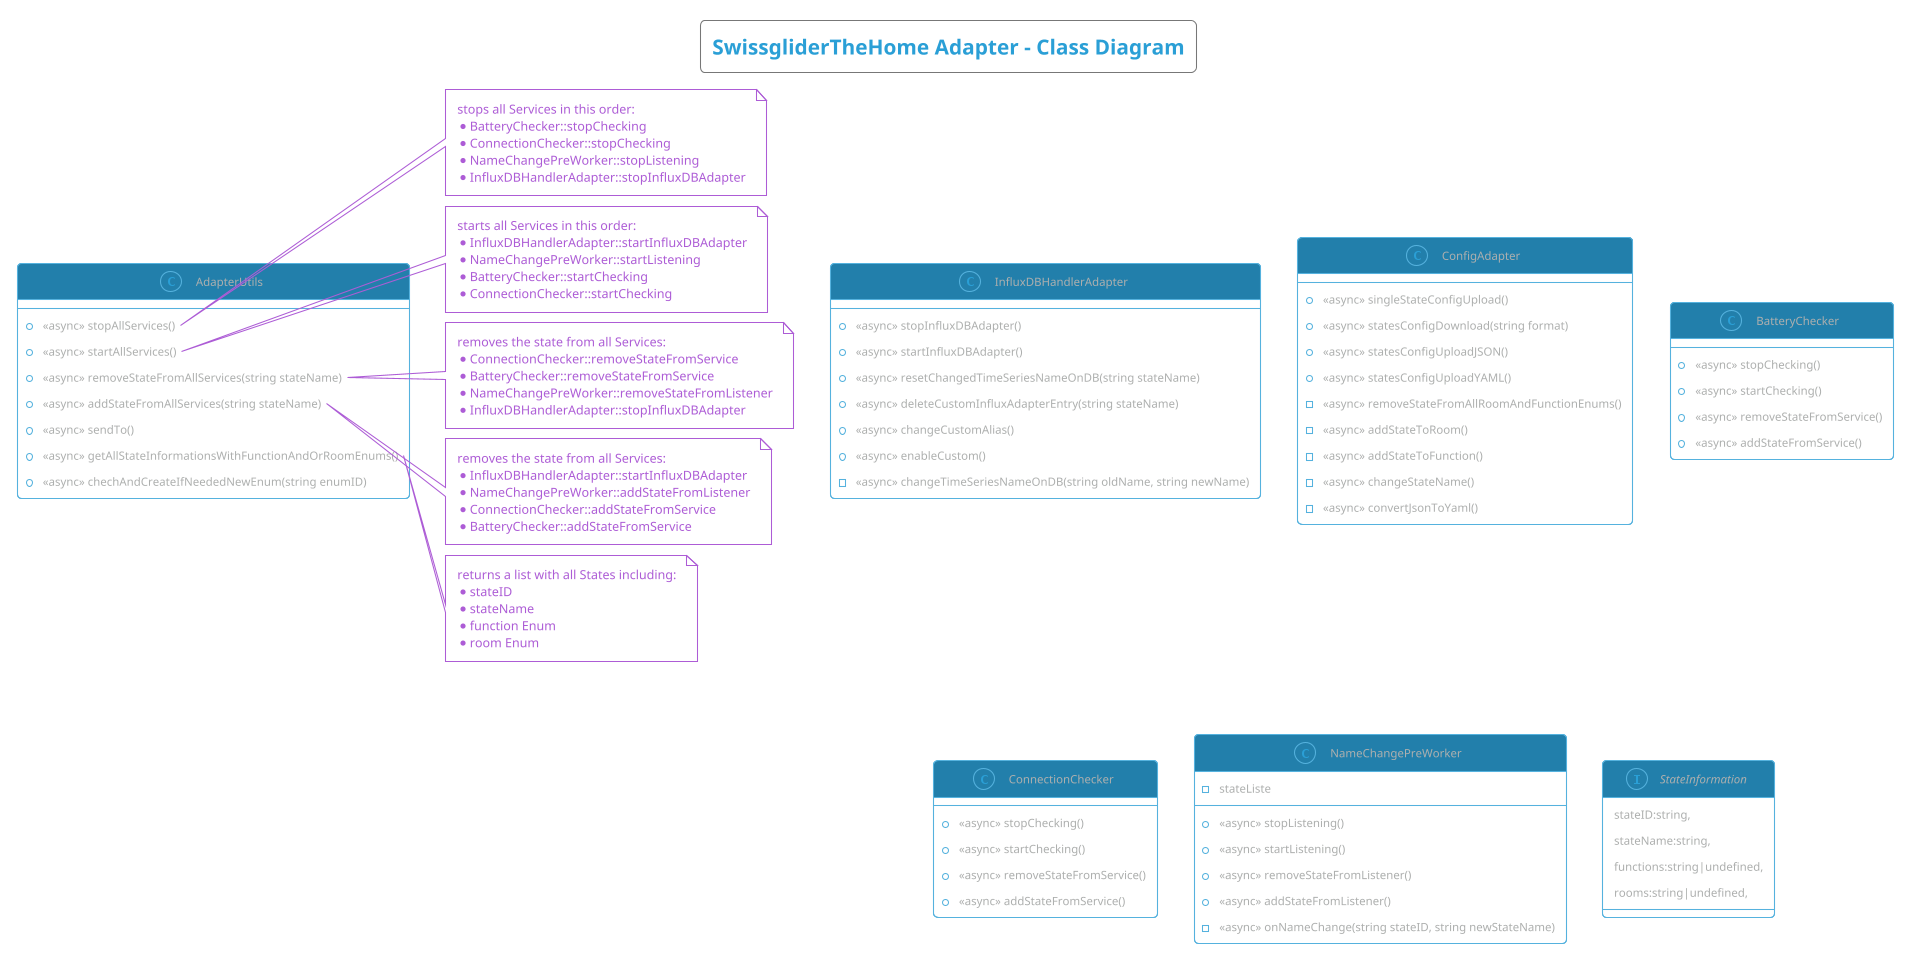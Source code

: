@startuml
!theme cyborg-outline

title
    SwissgliderTheHome Adapter - Class Diagram
end title

class InfluxDBHandlerAdapter {
    + <<async>> stopInfluxDBAdapter()
    + <<async>> startInfluxDBAdapter()
    + <<async>> resetChangedTimeSeriesNameOnDB(string stateName)
    + <<async>> deleteCustomInfluxAdapterEntry(string stateName)
    + <<async>> changeCustomAlias()
    + <<async>> enableCustom()
    - <<async>> changeTimeSeriesNameOnDB(string oldName, string newName)

}
class ConfigAdapter {
    + <<async>> singleStateConfigUpload()
    + <<async>> statesConfigDownload(string format)
    + <<async>> statesConfigUploadJSON()
    + <<async>> statesConfigUploadYAML()
    - <<async>> removeStateFromAllRoomAndFunctionEnums()
    - <<async>> addStateToRoom()
    - <<async>> addStateToFunction()
    - <<async>> changeStateName()
    - <<async>> convertJsonToYaml()
}

class BatteryChecker {
    + <<async>> stopChecking()
    + <<async>> startChecking()
    + <<async>> removeStateFromService()
    + <<async>> addStateFromService()
}
class ConnectionChecker {
    + <<async>> stopChecking()
    + <<async>> startChecking()
    + <<async>> removeStateFromService()
    + <<async>> addStateFromService()
}
class NameChangePreWorker {
    - stateListe
    + <<async>> stopListening()
    + <<async>> startListening()
    + <<async>> removeStateFromListener()
    + <<async>> addStateFromListener()
    - <<async>> onNameChange(string stateID, string newStateName)
}

interface StateInformation {
    stateID:string,
    stateName:string,
    functions:string|undefined,
    rooms:string|undefined,
}

class AdapterUtils {
    + <<async>> stopAllServices()
    + <<async>> startAllServices()
    + <<async>> removeStateFromAllServices(string stateName)
    + <<async>> addStateFromAllServices(string stateName)
    + <<async>> sendTo()
    + <<async>> getAllStateInformationsWithFunctionAndOrRoomEnums()
    + <<async>> chechAndCreateIfNeededNewEnum(string enumID)
}
note right of AdapterUtils::stopAllServices
    stops all Services in this order:
    * BatteryChecker::stopChecking
    * ConnectionChecker::stopChecking
    * NameChangePreWorker::stopListening
    * InfluxDBHandlerAdapter::stopInfluxDBAdapter
end note

note right of AdapterUtils::startAllServices
    starts all Services in this order:
    * InfluxDBHandlerAdapter::startInfluxDBAdapter
    * NameChangePreWorker::startListening
    * BatteryChecker::startChecking
    * ConnectionChecker::startChecking
end note

note right of AdapterUtils::removeStateFromAllServices
    removes the state from all Services:
    * ConnectionChecker::removeStateFromService
    * BatteryChecker::removeStateFromService
    * NameChangePreWorker::removeStateFromListener
    * InfluxDBHandlerAdapter::stopInfluxDBAdapter
end note

note right of AdapterUtils::addStateFromAllServices
    removes the state from all Services:
    * InfluxDBHandlerAdapter::startInfluxDBAdapter
    * NameChangePreWorker::addStateFromListener
    * ConnectionChecker::addStateFromService
    * BatteryChecker::addStateFromService
end note

note right of AdapterUtils::getAllStateInformationsWithFunctionAndOrRoomEnums
    returns a list with all States including:
    * stateID
    * stateName
    * function Enum
    * room Enum
end note

@enduml